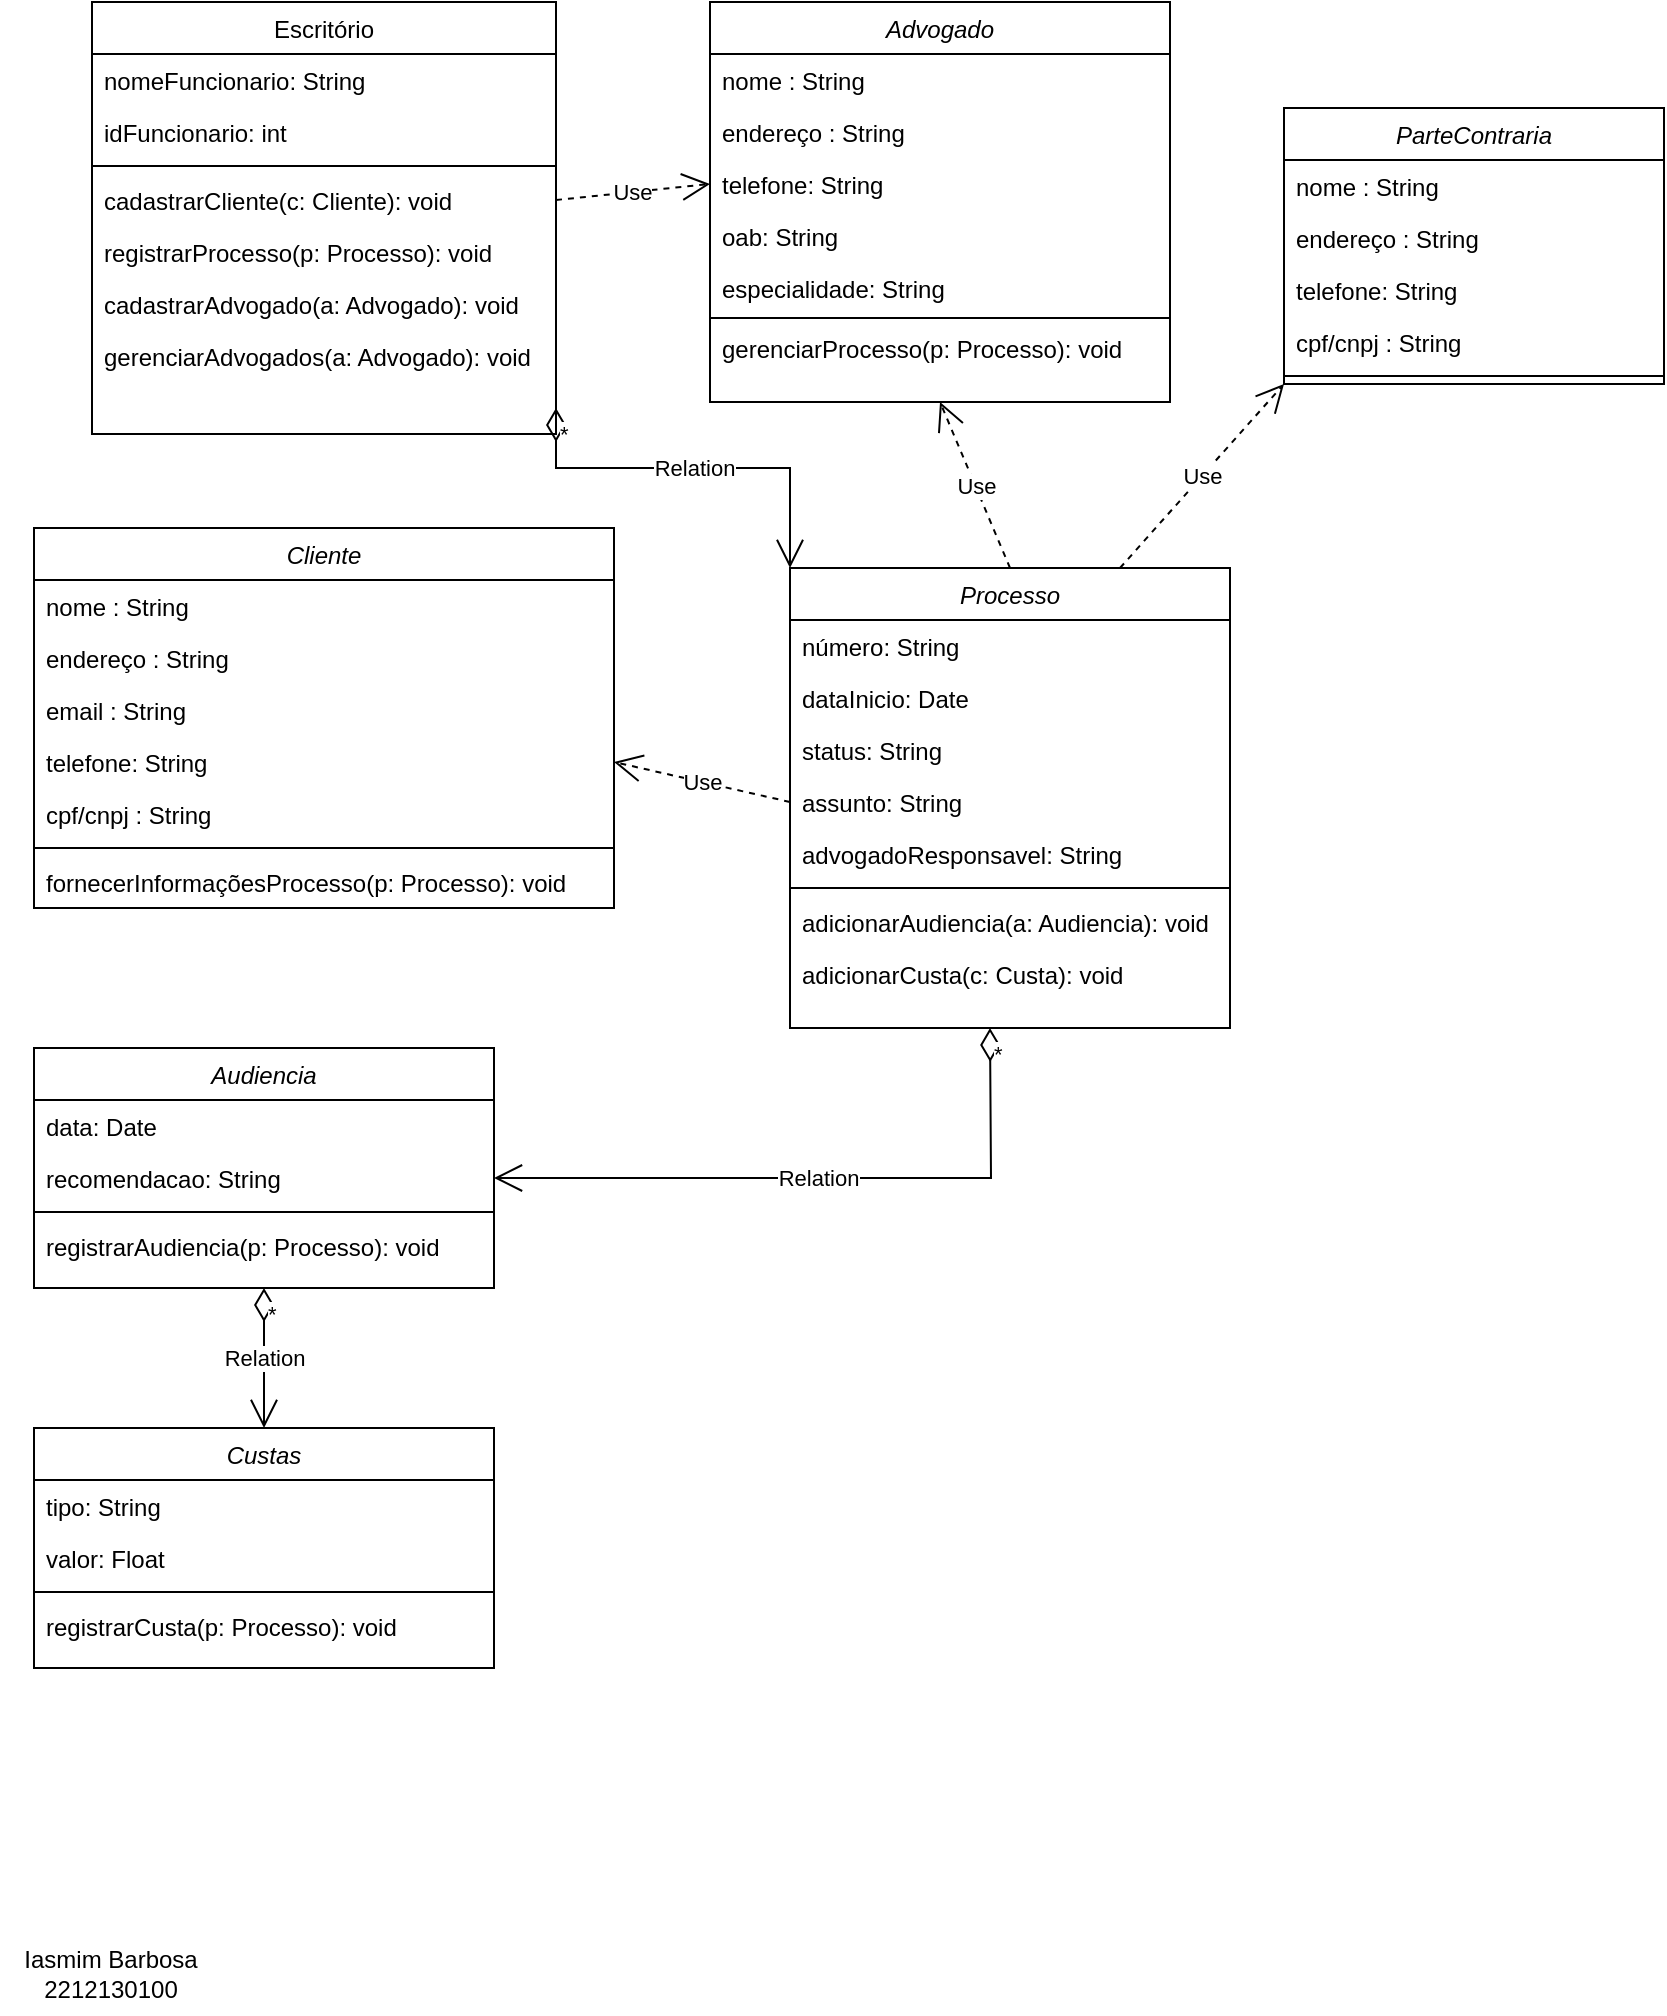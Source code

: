 <mxfile version="24.7.16">
  <diagram id="C5RBs43oDa-KdzZeNtuy" name="Page-1">
    <mxGraphModel dx="1675" dy="426" grid="1" gridSize="10" guides="1" tooltips="1" connect="1" arrows="1" fold="1" page="1" pageScale="1" pageWidth="827" pageHeight="1169" math="0" shadow="0">
      <root>
        <mxCell id="WIyWlLk6GJQsqaUBKTNV-0" />
        <mxCell id="WIyWlLk6GJQsqaUBKTNV-1" parent="WIyWlLk6GJQsqaUBKTNV-0" />
        <mxCell id="zkfFHV4jXpPFQw0GAbJ--0" value="Cliente" style="swimlane;fontStyle=2;align=center;verticalAlign=top;childLayout=stackLayout;horizontal=1;startSize=26;horizontalStack=0;resizeParent=1;resizeLast=0;collapsible=1;marginBottom=0;rounded=0;shadow=0;strokeWidth=1;" parent="WIyWlLk6GJQsqaUBKTNV-1" vertex="1">
          <mxGeometry x="12" y="280" width="290" height="190" as="geometry">
            <mxRectangle x="230" y="140" width="160" height="26" as="alternateBounds" />
          </mxGeometry>
        </mxCell>
        <mxCell id="zkfFHV4jXpPFQw0GAbJ--1" value="nome : String" style="text;align=left;verticalAlign=top;spacingLeft=4;spacingRight=4;overflow=hidden;rotatable=0;points=[[0,0.5],[1,0.5]];portConstraint=eastwest;" parent="zkfFHV4jXpPFQw0GAbJ--0" vertex="1">
          <mxGeometry y="26" width="290" height="26" as="geometry" />
        </mxCell>
        <mxCell id="zkfFHV4jXpPFQw0GAbJ--2" value="endereço : String" style="text;align=left;verticalAlign=top;spacingLeft=4;spacingRight=4;overflow=hidden;rotatable=0;points=[[0,0.5],[1,0.5]];portConstraint=eastwest;rounded=0;shadow=0;html=0;" parent="zkfFHV4jXpPFQw0GAbJ--0" vertex="1">
          <mxGeometry y="52" width="290" height="26" as="geometry" />
        </mxCell>
        <mxCell id="zkfFHV4jXpPFQw0GAbJ--3" value="email : String " style="text;align=left;verticalAlign=top;spacingLeft=4;spacingRight=4;overflow=hidden;rotatable=0;points=[[0,0.5],[1,0.5]];portConstraint=eastwest;rounded=0;shadow=0;html=0;" parent="zkfFHV4jXpPFQw0GAbJ--0" vertex="1">
          <mxGeometry y="78" width="290" height="26" as="geometry" />
        </mxCell>
        <mxCell id="LWo3mj7u_kpFoN0JHtWw-0" value="telefone: String" style="text;align=left;verticalAlign=top;spacingLeft=4;spacingRight=4;overflow=hidden;rotatable=0;points=[[0,0.5],[1,0.5]];portConstraint=eastwest;rounded=0;shadow=0;html=0;" vertex="1" parent="zkfFHV4jXpPFQw0GAbJ--0">
          <mxGeometry y="104" width="290" height="26" as="geometry" />
        </mxCell>
        <mxCell id="LWo3mj7u_kpFoN0JHtWw-1" value="cpf/cnpj : String" style="text;align=left;verticalAlign=top;spacingLeft=4;spacingRight=4;overflow=hidden;rotatable=0;points=[[0,0.5],[1,0.5]];portConstraint=eastwest;rounded=0;shadow=0;html=0;" vertex="1" parent="zkfFHV4jXpPFQw0GAbJ--0">
          <mxGeometry y="130" width="290" height="26" as="geometry" />
        </mxCell>
        <mxCell id="zkfFHV4jXpPFQw0GAbJ--4" value="" style="line;html=1;strokeWidth=1;align=left;verticalAlign=middle;spacingTop=-1;spacingLeft=3;spacingRight=3;rotatable=0;labelPosition=right;points=[];portConstraint=eastwest;" parent="zkfFHV4jXpPFQw0GAbJ--0" vertex="1">
          <mxGeometry y="156" width="290" height="8" as="geometry" />
        </mxCell>
        <mxCell id="zkfFHV4jXpPFQw0GAbJ--5" value="fornecerInformaçõesProcesso(p: Processo): void" style="text;align=left;verticalAlign=top;spacingLeft=4;spacingRight=4;overflow=hidden;rotatable=0;points=[[0,0.5],[1,0.5]];portConstraint=eastwest;" parent="zkfFHV4jXpPFQw0GAbJ--0" vertex="1">
          <mxGeometry y="164" width="290" height="26" as="geometry" />
        </mxCell>
        <mxCell id="zkfFHV4jXpPFQw0GAbJ--17" value="Escritório" style="swimlane;fontStyle=0;align=center;verticalAlign=top;childLayout=stackLayout;horizontal=1;startSize=26;horizontalStack=0;resizeParent=1;resizeLast=0;collapsible=1;marginBottom=0;rounded=0;shadow=0;strokeWidth=1;" parent="WIyWlLk6GJQsqaUBKTNV-1" vertex="1">
          <mxGeometry x="41" y="17" width="232" height="216" as="geometry">
            <mxRectangle x="550" y="140" width="160" height="26" as="alternateBounds" />
          </mxGeometry>
        </mxCell>
        <mxCell id="zkfFHV4jXpPFQw0GAbJ--18" value="nomeFuncionario: String" style="text;align=left;verticalAlign=top;spacingLeft=4;spacingRight=4;overflow=hidden;rotatable=0;points=[[0,0.5],[1,0.5]];portConstraint=eastwest;" parent="zkfFHV4jXpPFQw0GAbJ--17" vertex="1">
          <mxGeometry y="26" width="232" height="26" as="geometry" />
        </mxCell>
        <mxCell id="zkfFHV4jXpPFQw0GAbJ--19" value="idFuncionario: int" style="text;align=left;verticalAlign=top;spacingLeft=4;spacingRight=4;overflow=hidden;rotatable=0;points=[[0,0.5],[1,0.5]];portConstraint=eastwest;rounded=0;shadow=0;html=0;" parent="zkfFHV4jXpPFQw0GAbJ--17" vertex="1">
          <mxGeometry y="52" width="232" height="26" as="geometry" />
        </mxCell>
        <mxCell id="zkfFHV4jXpPFQw0GAbJ--23" value="" style="line;html=1;strokeWidth=1;align=left;verticalAlign=middle;spacingTop=-1;spacingLeft=3;spacingRight=3;rotatable=0;labelPosition=right;points=[];portConstraint=eastwest;" parent="zkfFHV4jXpPFQw0GAbJ--17" vertex="1">
          <mxGeometry y="78" width="232" height="8" as="geometry" />
        </mxCell>
        <mxCell id="zkfFHV4jXpPFQw0GAbJ--24" value="cadastrarCliente(c: Cliente): void" style="text;align=left;verticalAlign=top;spacingLeft=4;spacingRight=4;overflow=hidden;rotatable=0;points=[[0,0.5],[1,0.5]];portConstraint=eastwest;" parent="zkfFHV4jXpPFQw0GAbJ--17" vertex="1">
          <mxGeometry y="86" width="232" height="26" as="geometry" />
        </mxCell>
        <mxCell id="zkfFHV4jXpPFQw0GAbJ--25" value="registrarProcesso(p: Processo): void" style="text;align=left;verticalAlign=top;spacingLeft=4;spacingRight=4;overflow=hidden;rotatable=0;points=[[0,0.5],[1,0.5]];portConstraint=eastwest;" parent="zkfFHV4jXpPFQw0GAbJ--17" vertex="1">
          <mxGeometry y="112" width="232" height="26" as="geometry" />
        </mxCell>
        <mxCell id="LWo3mj7u_kpFoN0JHtWw-42" value="cadastrarAdvogado(a: Advogado): void" style="text;align=left;verticalAlign=top;spacingLeft=4;spacingRight=4;overflow=hidden;rotatable=0;points=[[0,0.5],[1,0.5]];portConstraint=eastwest;" vertex="1" parent="zkfFHV4jXpPFQw0GAbJ--17">
          <mxGeometry y="138" width="232" height="26" as="geometry" />
        </mxCell>
        <mxCell id="LWo3mj7u_kpFoN0JHtWw-43" value="gerenciarAdvogados(a: Advogado): void" style="text;align=left;verticalAlign=top;spacingLeft=4;spacingRight=4;overflow=hidden;rotatable=0;points=[[0,0.5],[1,0.5]];portConstraint=eastwest;rounded=0;shadow=0;html=0;" vertex="1" parent="zkfFHV4jXpPFQw0GAbJ--17">
          <mxGeometry y="164" width="232" height="26" as="geometry" />
        </mxCell>
        <mxCell id="LWo3mj7u_kpFoN0JHtWw-41" style="text;align=left;verticalAlign=top;spacingLeft=4;spacingRight=4;overflow=hidden;rotatable=0;points=[[0,0.5],[1,0.5]];portConstraint=eastwest;" vertex="1" parent="zkfFHV4jXpPFQw0GAbJ--17">
          <mxGeometry y="190" width="232" height="26" as="geometry" />
        </mxCell>
        <mxCell id="LWo3mj7u_kpFoN0JHtWw-11" value="Processo" style="swimlane;fontStyle=2;align=center;verticalAlign=top;childLayout=stackLayout;horizontal=1;startSize=26;horizontalStack=0;resizeParent=1;resizeLast=0;collapsible=1;marginBottom=0;rounded=0;shadow=0;strokeWidth=1;" vertex="1" parent="WIyWlLk6GJQsqaUBKTNV-1">
          <mxGeometry x="390" y="300" width="220" height="230" as="geometry">
            <mxRectangle x="230" y="140" width="160" height="26" as="alternateBounds" />
          </mxGeometry>
        </mxCell>
        <mxCell id="LWo3mj7u_kpFoN0JHtWw-12" value="número: String" style="text;align=left;verticalAlign=top;spacingLeft=4;spacingRight=4;overflow=hidden;rotatable=0;points=[[0,0.5],[1,0.5]];portConstraint=eastwest;" vertex="1" parent="LWo3mj7u_kpFoN0JHtWw-11">
          <mxGeometry y="26" width="220" height="26" as="geometry" />
        </mxCell>
        <mxCell id="LWo3mj7u_kpFoN0JHtWw-13" value="dataInicio: Date" style="text;align=left;verticalAlign=top;spacingLeft=4;spacingRight=4;overflow=hidden;rotatable=0;points=[[0,0.5],[1,0.5]];portConstraint=eastwest;rounded=0;shadow=0;html=0;" vertex="1" parent="LWo3mj7u_kpFoN0JHtWw-11">
          <mxGeometry y="52" width="220" height="26" as="geometry" />
        </mxCell>
        <mxCell id="LWo3mj7u_kpFoN0JHtWw-14" value="status: String" style="text;align=left;verticalAlign=top;spacingLeft=4;spacingRight=4;overflow=hidden;rotatable=0;points=[[0,0.5],[1,0.5]];portConstraint=eastwest;rounded=0;shadow=0;html=0;" vertex="1" parent="LWo3mj7u_kpFoN0JHtWw-11">
          <mxGeometry y="78" width="220" height="26" as="geometry" />
        </mxCell>
        <mxCell id="LWo3mj7u_kpFoN0JHtWw-15" value="assunto: String" style="text;align=left;verticalAlign=top;spacingLeft=4;spacingRight=4;overflow=hidden;rotatable=0;points=[[0,0.5],[1,0.5]];portConstraint=eastwest;rounded=0;shadow=0;html=0;" vertex="1" parent="LWo3mj7u_kpFoN0JHtWw-11">
          <mxGeometry y="104" width="220" height="26" as="geometry" />
        </mxCell>
        <mxCell id="LWo3mj7u_kpFoN0JHtWw-45" value="advogadoResponsavel: String" style="text;align=left;verticalAlign=top;spacingLeft=4;spacingRight=4;overflow=hidden;rotatable=0;points=[[0,0.5],[1,0.5]];portConstraint=eastwest;rounded=0;shadow=0;html=0;" vertex="1" parent="LWo3mj7u_kpFoN0JHtWw-11">
          <mxGeometry y="130" width="220" height="26" as="geometry" />
        </mxCell>
        <mxCell id="LWo3mj7u_kpFoN0JHtWw-17" value="" style="line;html=1;strokeWidth=1;align=left;verticalAlign=middle;spacingTop=-1;spacingLeft=3;spacingRight=3;rotatable=0;labelPosition=right;points=[];portConstraint=eastwest;" vertex="1" parent="LWo3mj7u_kpFoN0JHtWw-11">
          <mxGeometry y="156" width="220" height="8" as="geometry" />
        </mxCell>
        <mxCell id="LWo3mj7u_kpFoN0JHtWw-18" value="adicionarAudiencia(a: Audiencia): void" style="text;align=left;verticalAlign=top;spacingLeft=4;spacingRight=4;overflow=hidden;rotatable=0;points=[[0,0.5],[1,0.5]];portConstraint=eastwest;" vertex="1" parent="LWo3mj7u_kpFoN0JHtWw-11">
          <mxGeometry y="164" width="220" height="26" as="geometry" />
        </mxCell>
        <mxCell id="LWo3mj7u_kpFoN0JHtWw-21" value="adicionarCusta(c: Custa): void" style="text;align=left;verticalAlign=top;spacingLeft=4;spacingRight=4;overflow=hidden;rotatable=0;points=[[0,0.5],[1,0.5]];portConstraint=eastwest;" vertex="1" parent="LWo3mj7u_kpFoN0JHtWw-11">
          <mxGeometry y="190" width="220" height="26" as="geometry" />
        </mxCell>
        <mxCell id="LWo3mj7u_kpFoN0JHtWw-22" value="ParteContraria" style="swimlane;fontStyle=2;align=center;verticalAlign=top;childLayout=stackLayout;horizontal=1;startSize=26;horizontalStack=0;resizeParent=1;resizeLast=0;collapsible=1;marginBottom=0;rounded=0;shadow=0;strokeWidth=1;" vertex="1" parent="WIyWlLk6GJQsqaUBKTNV-1">
          <mxGeometry x="637" y="70" width="190" height="138" as="geometry">
            <mxRectangle x="230" y="140" width="160" height="26" as="alternateBounds" />
          </mxGeometry>
        </mxCell>
        <mxCell id="LWo3mj7u_kpFoN0JHtWw-23" value="nome : String" style="text;align=left;verticalAlign=top;spacingLeft=4;spacingRight=4;overflow=hidden;rotatable=0;points=[[0,0.5],[1,0.5]];portConstraint=eastwest;" vertex="1" parent="LWo3mj7u_kpFoN0JHtWw-22">
          <mxGeometry y="26" width="190" height="26" as="geometry" />
        </mxCell>
        <mxCell id="LWo3mj7u_kpFoN0JHtWw-24" value="endereço : String" style="text;align=left;verticalAlign=top;spacingLeft=4;spacingRight=4;overflow=hidden;rotatable=0;points=[[0,0.5],[1,0.5]];portConstraint=eastwest;rounded=0;shadow=0;html=0;" vertex="1" parent="LWo3mj7u_kpFoN0JHtWw-22">
          <mxGeometry y="52" width="190" height="26" as="geometry" />
        </mxCell>
        <mxCell id="LWo3mj7u_kpFoN0JHtWw-26" value="telefone: String" style="text;align=left;verticalAlign=top;spacingLeft=4;spacingRight=4;overflow=hidden;rotatable=0;points=[[0,0.5],[1,0.5]];portConstraint=eastwest;rounded=0;shadow=0;html=0;" vertex="1" parent="LWo3mj7u_kpFoN0JHtWw-22">
          <mxGeometry y="78" width="190" height="26" as="geometry" />
        </mxCell>
        <mxCell id="LWo3mj7u_kpFoN0JHtWw-27" value="cpf/cnpj : String" style="text;align=left;verticalAlign=top;spacingLeft=4;spacingRight=4;overflow=hidden;rotatable=0;points=[[0,0.5],[1,0.5]];portConstraint=eastwest;rounded=0;shadow=0;html=0;" vertex="1" parent="LWo3mj7u_kpFoN0JHtWw-22">
          <mxGeometry y="104" width="190" height="26" as="geometry" />
        </mxCell>
        <mxCell id="LWo3mj7u_kpFoN0JHtWw-28" value="" style="line;html=1;strokeWidth=1;align=left;verticalAlign=middle;spacingTop=-1;spacingLeft=3;spacingRight=3;rotatable=0;labelPosition=right;points=[];portConstraint=eastwest;" vertex="1" parent="LWo3mj7u_kpFoN0JHtWw-22">
          <mxGeometry y="130" width="190" height="8" as="geometry" />
        </mxCell>
        <mxCell id="LWo3mj7u_kpFoN0JHtWw-30" value="Use" style="endArrow=open;endSize=12;dashed=1;html=1;rounded=0;exitX=0.75;exitY=0;exitDx=0;exitDy=0;entryX=0;entryY=1;entryDx=0;entryDy=0;" edge="1" parent="WIyWlLk6GJQsqaUBKTNV-1" source="LWo3mj7u_kpFoN0JHtWw-11" target="LWo3mj7u_kpFoN0JHtWw-22">
          <mxGeometry width="160" relative="1" as="geometry">
            <mxPoint x="370" y="220" as="sourcePoint" />
            <mxPoint x="530" y="220" as="targetPoint" />
          </mxGeometry>
        </mxCell>
        <mxCell id="LWo3mj7u_kpFoN0JHtWw-31" value="Advogado" style="swimlane;fontStyle=2;align=center;verticalAlign=top;childLayout=stackLayout;horizontal=1;startSize=26;horizontalStack=0;resizeParent=1;resizeLast=0;collapsible=1;marginBottom=0;rounded=0;shadow=0;strokeWidth=1;" vertex="1" parent="WIyWlLk6GJQsqaUBKTNV-1">
          <mxGeometry x="350" y="17" width="230" height="200" as="geometry">
            <mxRectangle x="230" y="140" width="160" height="26" as="alternateBounds" />
          </mxGeometry>
        </mxCell>
        <mxCell id="LWo3mj7u_kpFoN0JHtWw-32" value="nome : String" style="text;align=left;verticalAlign=top;spacingLeft=4;spacingRight=4;overflow=hidden;rotatable=0;points=[[0,0.5],[1,0.5]];portConstraint=eastwest;" vertex="1" parent="LWo3mj7u_kpFoN0JHtWw-31">
          <mxGeometry y="26" width="230" height="26" as="geometry" />
        </mxCell>
        <mxCell id="LWo3mj7u_kpFoN0JHtWw-33" value="endereço : String" style="text;align=left;verticalAlign=top;spacingLeft=4;spacingRight=4;overflow=hidden;rotatable=0;points=[[0,0.5],[1,0.5]];portConstraint=eastwest;rounded=0;shadow=0;html=0;" vertex="1" parent="LWo3mj7u_kpFoN0JHtWw-31">
          <mxGeometry y="52" width="230" height="26" as="geometry" />
        </mxCell>
        <mxCell id="LWo3mj7u_kpFoN0JHtWw-34" value="telefone: String" style="text;align=left;verticalAlign=top;spacingLeft=4;spacingRight=4;overflow=hidden;rotatable=0;points=[[0,0.5],[1,0.5]];portConstraint=eastwest;rounded=0;shadow=0;html=0;" vertex="1" parent="LWo3mj7u_kpFoN0JHtWw-31">
          <mxGeometry y="78" width="230" height="26" as="geometry" />
        </mxCell>
        <mxCell id="LWo3mj7u_kpFoN0JHtWw-35" value="oab: String" style="text;align=left;verticalAlign=top;spacingLeft=4;spacingRight=4;overflow=hidden;rotatable=0;points=[[0,0.5],[1,0.5]];portConstraint=eastwest;rounded=0;shadow=0;html=0;" vertex="1" parent="LWo3mj7u_kpFoN0JHtWw-31">
          <mxGeometry y="104" width="230" height="26" as="geometry" />
        </mxCell>
        <mxCell id="LWo3mj7u_kpFoN0JHtWw-38" value="especialidade: String" style="text;align=left;verticalAlign=top;spacingLeft=4;spacingRight=4;overflow=hidden;rotatable=0;points=[[0,0.5],[1,0.5]];portConstraint=eastwest;rounded=0;shadow=0;html=0;" vertex="1" parent="LWo3mj7u_kpFoN0JHtWw-31">
          <mxGeometry y="130" width="230" height="26" as="geometry" />
        </mxCell>
        <mxCell id="LWo3mj7u_kpFoN0JHtWw-36" value="" style="line;html=1;strokeWidth=1;align=left;verticalAlign=middle;spacingTop=-1;spacingLeft=3;spacingRight=3;rotatable=0;labelPosition=right;points=[];portConstraint=eastwest;" vertex="1" parent="LWo3mj7u_kpFoN0JHtWw-31">
          <mxGeometry y="156" width="230" height="4" as="geometry" />
        </mxCell>
        <mxCell id="LWo3mj7u_kpFoN0JHtWw-40" value="gerenciarProcesso(p: Processo): void" style="text;align=left;verticalAlign=top;spacingLeft=4;spacingRight=4;overflow=hidden;rotatable=0;points=[[0,0.5],[1,0.5]];portConstraint=eastwest;rounded=0;shadow=0;html=0;" vertex="1" parent="LWo3mj7u_kpFoN0JHtWw-31">
          <mxGeometry y="160" width="230" height="26" as="geometry" />
        </mxCell>
        <mxCell id="LWo3mj7u_kpFoN0JHtWw-44" value="Use" style="endArrow=open;endSize=12;dashed=1;html=1;rounded=0;exitX=1;exitY=0.5;exitDx=0;exitDy=0;entryX=0;entryY=0.5;entryDx=0;entryDy=0;" edge="1" parent="WIyWlLk6GJQsqaUBKTNV-1" source="zkfFHV4jXpPFQw0GAbJ--24" target="LWo3mj7u_kpFoN0JHtWw-34">
          <mxGeometry width="160" relative="1" as="geometry">
            <mxPoint x="330" y="120" as="sourcePoint" />
            <mxPoint x="340" y="120" as="targetPoint" />
          </mxGeometry>
        </mxCell>
        <mxCell id="LWo3mj7u_kpFoN0JHtWw-46" value="Use" style="endArrow=open;endSize=12;dashed=1;html=1;rounded=0;exitX=0.5;exitY=0;exitDx=0;exitDy=0;entryX=0.5;entryY=1;entryDx=0;entryDy=0;" edge="1" parent="WIyWlLk6GJQsqaUBKTNV-1" source="LWo3mj7u_kpFoN0JHtWw-11" target="LWo3mj7u_kpFoN0JHtWw-31">
          <mxGeometry width="160" relative="1" as="geometry">
            <mxPoint x="330" y="320" as="sourcePoint" />
            <mxPoint x="490" y="320" as="targetPoint" />
          </mxGeometry>
        </mxCell>
        <mxCell id="LWo3mj7u_kpFoN0JHtWw-47" value="Use" style="endArrow=open;endSize=12;dashed=1;html=1;rounded=0;exitX=0;exitY=0.5;exitDx=0;exitDy=0;entryX=1;entryY=0.5;entryDx=0;entryDy=0;" edge="1" parent="WIyWlLk6GJQsqaUBKTNV-1" source="LWo3mj7u_kpFoN0JHtWw-15" target="LWo3mj7u_kpFoN0JHtWw-0">
          <mxGeometry width="160" relative="1" as="geometry">
            <mxPoint x="330" y="420" as="sourcePoint" />
            <mxPoint x="490" y="420" as="targetPoint" />
          </mxGeometry>
        </mxCell>
        <mxCell id="LWo3mj7u_kpFoN0JHtWw-58" value="Audiencia" style="swimlane;fontStyle=2;align=center;verticalAlign=top;childLayout=stackLayout;horizontal=1;startSize=26;horizontalStack=0;resizeParent=1;resizeLast=0;collapsible=1;marginBottom=0;rounded=0;shadow=0;strokeWidth=1;" vertex="1" parent="WIyWlLk6GJQsqaUBKTNV-1">
          <mxGeometry x="12" y="540" width="230" height="120" as="geometry">
            <mxRectangle x="230" y="140" width="160" height="26" as="alternateBounds" />
          </mxGeometry>
        </mxCell>
        <mxCell id="LWo3mj7u_kpFoN0JHtWw-59" value="data: Date" style="text;align=left;verticalAlign=top;spacingLeft=4;spacingRight=4;overflow=hidden;rotatable=0;points=[[0,0.5],[1,0.5]];portConstraint=eastwest;" vertex="1" parent="LWo3mj7u_kpFoN0JHtWw-58">
          <mxGeometry y="26" width="230" height="26" as="geometry" />
        </mxCell>
        <mxCell id="LWo3mj7u_kpFoN0JHtWw-60" value="recomendacao: String" style="text;align=left;verticalAlign=top;spacingLeft=4;spacingRight=4;overflow=hidden;rotatable=0;points=[[0,0.5],[1,0.5]];portConstraint=eastwest;rounded=0;shadow=0;html=0;" vertex="1" parent="LWo3mj7u_kpFoN0JHtWw-58">
          <mxGeometry y="52" width="230" height="26" as="geometry" />
        </mxCell>
        <mxCell id="LWo3mj7u_kpFoN0JHtWw-64" value="" style="line;html=1;strokeWidth=1;align=left;verticalAlign=middle;spacingTop=-1;spacingLeft=3;spacingRight=3;rotatable=0;labelPosition=right;points=[];portConstraint=eastwest;" vertex="1" parent="LWo3mj7u_kpFoN0JHtWw-58">
          <mxGeometry y="78" width="230" height="8" as="geometry" />
        </mxCell>
        <mxCell id="LWo3mj7u_kpFoN0JHtWw-65" value="registrarAudiencia(p: Processo): void" style="text;align=left;verticalAlign=top;spacingLeft=4;spacingRight=4;overflow=hidden;rotatable=0;points=[[0,0.5],[1,0.5]];portConstraint=eastwest;" vertex="1" parent="LWo3mj7u_kpFoN0JHtWw-58">
          <mxGeometry y="86" width="230" height="26" as="geometry" />
        </mxCell>
        <mxCell id="LWo3mj7u_kpFoN0JHtWw-67" value="Custas" style="swimlane;fontStyle=2;align=center;verticalAlign=top;childLayout=stackLayout;horizontal=1;startSize=26;horizontalStack=0;resizeParent=1;resizeLast=0;collapsible=1;marginBottom=0;rounded=0;shadow=0;strokeWidth=1;" vertex="1" parent="WIyWlLk6GJQsqaUBKTNV-1">
          <mxGeometry x="12" y="730" width="230" height="120" as="geometry">
            <mxRectangle x="230" y="140" width="160" height="26" as="alternateBounds" />
          </mxGeometry>
        </mxCell>
        <mxCell id="LWo3mj7u_kpFoN0JHtWw-68" value="tipo: String" style="text;align=left;verticalAlign=top;spacingLeft=4;spacingRight=4;overflow=hidden;rotatable=0;points=[[0,0.5],[1,0.5]];portConstraint=eastwest;" vertex="1" parent="LWo3mj7u_kpFoN0JHtWw-67">
          <mxGeometry y="26" width="230" height="26" as="geometry" />
        </mxCell>
        <mxCell id="LWo3mj7u_kpFoN0JHtWw-69" value="valor: Float" style="text;align=left;verticalAlign=top;spacingLeft=4;spacingRight=4;overflow=hidden;rotatable=0;points=[[0,0.5],[1,0.5]];portConstraint=eastwest;rounded=0;shadow=0;html=0;" vertex="1" parent="LWo3mj7u_kpFoN0JHtWw-67">
          <mxGeometry y="52" width="230" height="26" as="geometry" />
        </mxCell>
        <mxCell id="LWo3mj7u_kpFoN0JHtWw-73" value="" style="line;html=1;strokeWidth=1;align=left;verticalAlign=middle;spacingTop=-1;spacingLeft=3;spacingRight=3;rotatable=0;labelPosition=right;points=[];portConstraint=eastwest;" vertex="1" parent="LWo3mj7u_kpFoN0JHtWw-67">
          <mxGeometry y="78" width="230" height="8" as="geometry" />
        </mxCell>
        <mxCell id="LWo3mj7u_kpFoN0JHtWw-74" value="registrarCusta(p: Processo): void" style="text;align=left;verticalAlign=top;spacingLeft=4;spacingRight=4;overflow=hidden;rotatable=0;points=[[0,0.5],[1,0.5]];portConstraint=eastwest;" vertex="1" parent="LWo3mj7u_kpFoN0JHtWw-67">
          <mxGeometry y="86" width="230" height="26" as="geometry" />
        </mxCell>
        <mxCell id="LWo3mj7u_kpFoN0JHtWw-76" value="Relation" style="endArrow=open;html=1;endSize=12;startArrow=diamondThin;startSize=14;startFill=0;edgeStyle=orthogonalEdgeStyle;rounded=0;exitX=0.5;exitY=1;exitDx=0;exitDy=0;entryX=0.5;entryY=0;entryDx=0;entryDy=0;" edge="1" parent="WIyWlLk6GJQsqaUBKTNV-1" source="LWo3mj7u_kpFoN0JHtWw-58" target="LWo3mj7u_kpFoN0JHtWw-67">
          <mxGeometry relative="1" as="geometry">
            <mxPoint x="150" y="690" as="sourcePoint" />
            <mxPoint x="310" y="690" as="targetPoint" />
          </mxGeometry>
        </mxCell>
        <mxCell id="LWo3mj7u_kpFoN0JHtWw-77" value="*" style="edgeLabel;resizable=0;html=1;align=left;verticalAlign=top;" connectable="0" vertex="1" parent="LWo3mj7u_kpFoN0JHtWw-76">
          <mxGeometry x="-1" relative="1" as="geometry" />
        </mxCell>
        <mxCell id="LWo3mj7u_kpFoN0JHtWw-79" value="Relation" style="endArrow=open;html=1;endSize=12;startArrow=diamondThin;startSize=14;startFill=0;edgeStyle=orthogonalEdgeStyle;rounded=0;entryX=1;entryY=0.5;entryDx=0;entryDy=0;" edge="1" parent="WIyWlLk6GJQsqaUBKTNV-1" target="LWo3mj7u_kpFoN0JHtWw-60">
          <mxGeometry relative="1" as="geometry">
            <mxPoint x="490" y="530" as="sourcePoint" />
            <mxPoint x="494" y="620" as="targetPoint" />
          </mxGeometry>
        </mxCell>
        <mxCell id="LWo3mj7u_kpFoN0JHtWw-80" value="*" style="edgeLabel;resizable=0;html=1;align=left;verticalAlign=top;" connectable="0" vertex="1" parent="LWo3mj7u_kpFoN0JHtWw-79">
          <mxGeometry x="-1" relative="1" as="geometry" />
        </mxCell>
        <mxCell id="LWo3mj7u_kpFoN0JHtWw-82" value="Relation" style="endArrow=open;html=1;endSize=12;startArrow=diamondThin;startSize=14;startFill=0;edgeStyle=orthogonalEdgeStyle;rounded=0;exitX=1;exitY=0.5;exitDx=0;exitDy=0;entryX=0;entryY=0;entryDx=0;entryDy=0;" edge="1" parent="WIyWlLk6GJQsqaUBKTNV-1" source="LWo3mj7u_kpFoN0JHtWw-41" target="LWo3mj7u_kpFoN0JHtWw-11">
          <mxGeometry relative="1" as="geometry">
            <mxPoint x="330" y="230" as="sourcePoint" />
            <mxPoint x="490" y="230" as="targetPoint" />
            <Array as="points">
              <mxPoint x="273" y="250" />
              <mxPoint x="390" y="250" />
            </Array>
          </mxGeometry>
        </mxCell>
        <mxCell id="LWo3mj7u_kpFoN0JHtWw-83" value="*" style="edgeLabel;resizable=0;html=1;align=left;verticalAlign=top;" connectable="0" vertex="1" parent="LWo3mj7u_kpFoN0JHtWw-82">
          <mxGeometry x="-1" relative="1" as="geometry" />
        </mxCell>
        <mxCell id="LWo3mj7u_kpFoN0JHtWw-85" value="Iasmim Barbosa&lt;div&gt;2212130100&lt;/div&gt;" style="text;html=1;align=center;verticalAlign=middle;resizable=0;points=[];autosize=1;strokeColor=none;fillColor=none;" vertex="1" parent="WIyWlLk6GJQsqaUBKTNV-1">
          <mxGeometry x="-5" y="983" width="110" height="40" as="geometry" />
        </mxCell>
      </root>
    </mxGraphModel>
  </diagram>
</mxfile>

